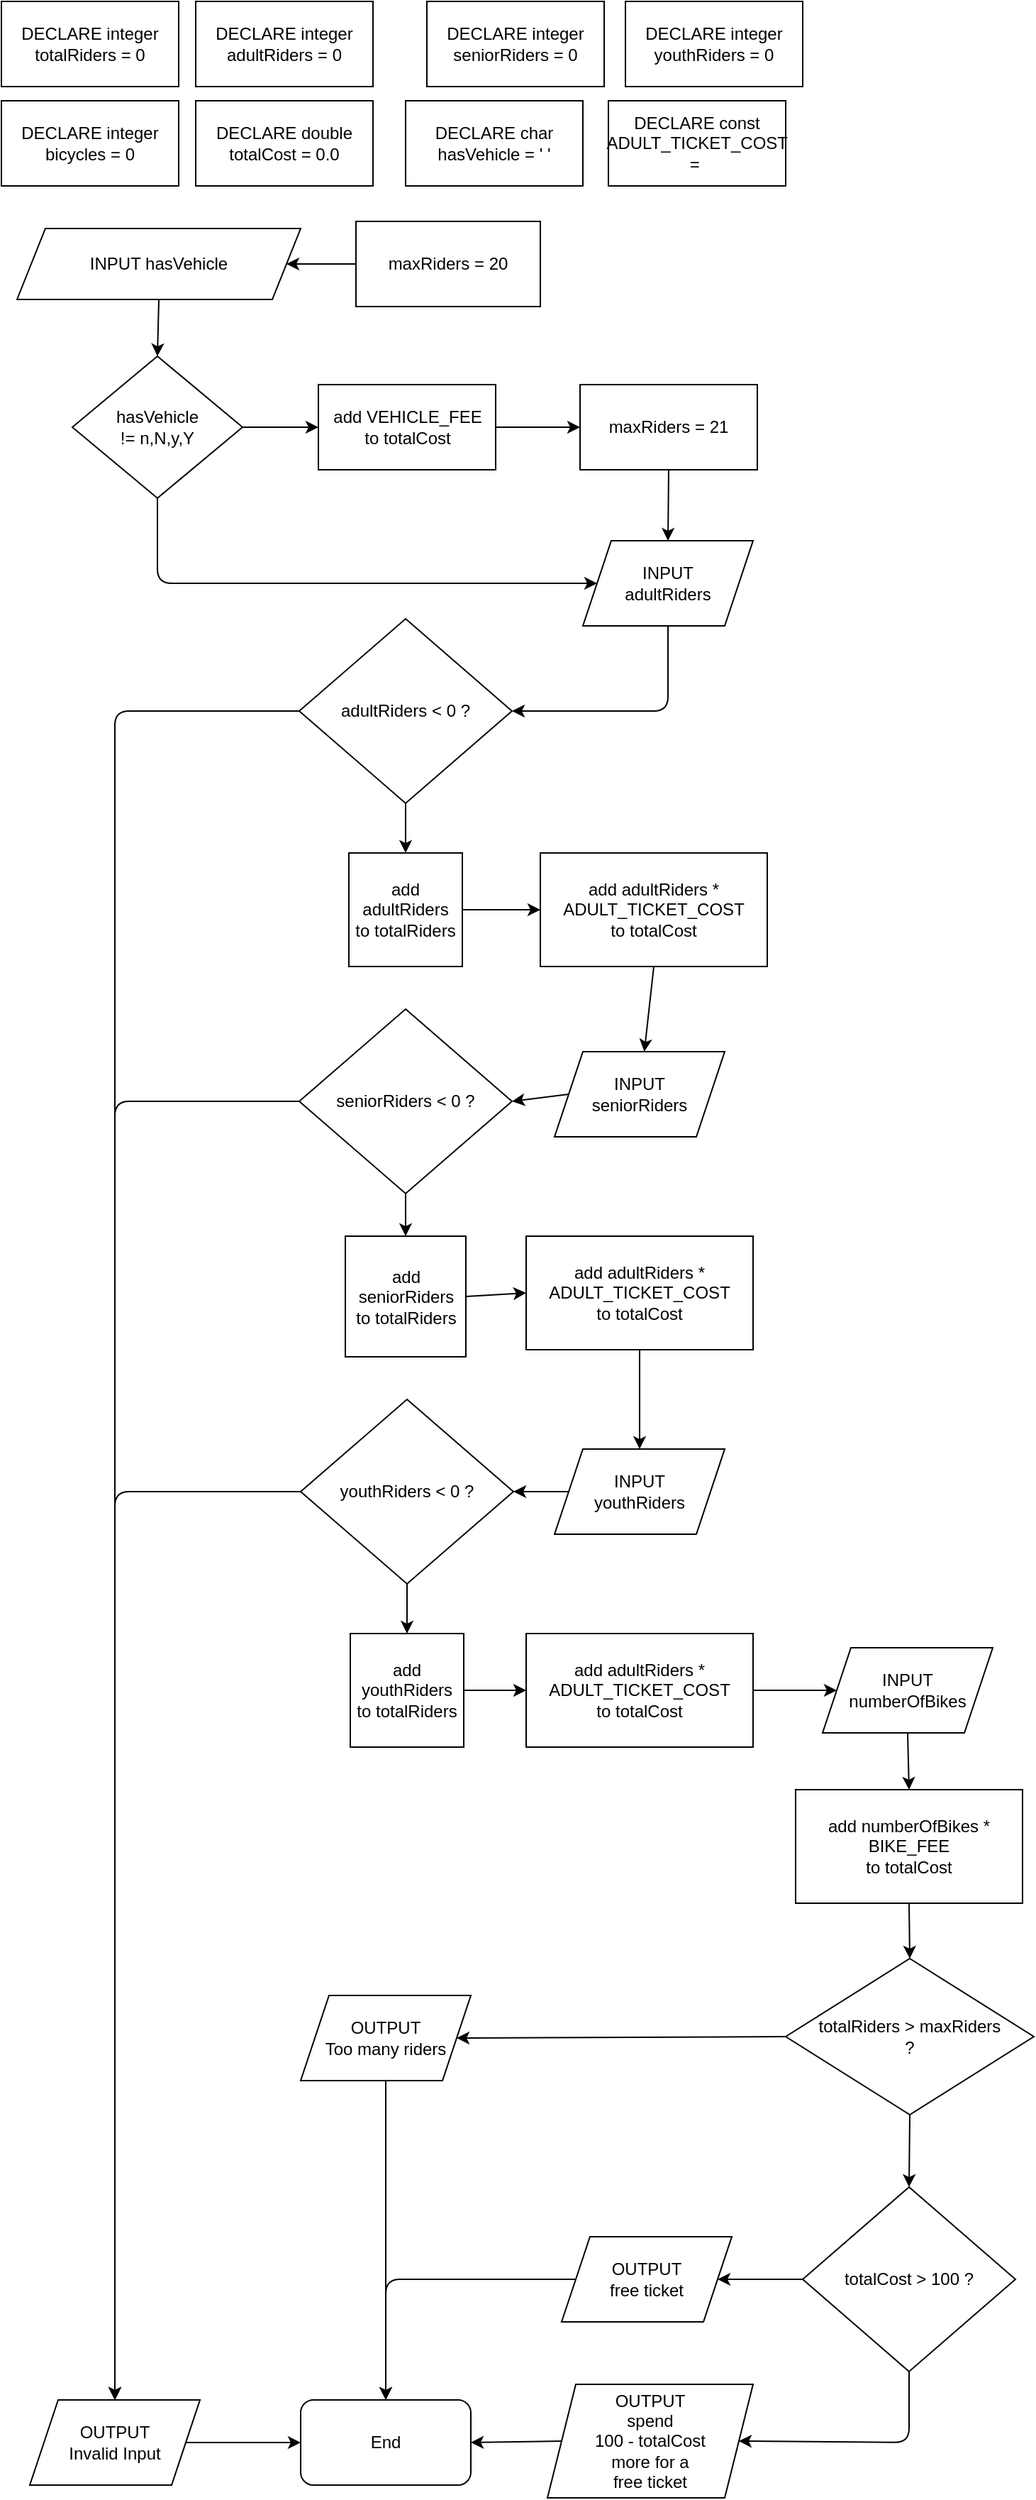 <mxfile>
    <diagram id="suBbTrV76N3hTZVjXGdF" name="Page-1">
        <mxGraphModel dx="1555" dy="1650" grid="1" gridSize="10" guides="1" tooltips="1" connect="1" arrows="1" fold="1" page="1" pageScale="1" pageWidth="850" pageHeight="1100" math="0" shadow="0">
            <root>
                <mxCell id="0"/>
                <mxCell id="1" parent="0"/>
                <mxCell id="122" style="edgeStyle=none;html=1;exitX=0.5;exitY=1;exitDx=0;exitDy=0;entryX=0.5;entryY=0;entryDx=0;entryDy=0;" edge="1" parent="1" source="3" target="4">
                    <mxGeometry relative="1" as="geometry"/>
                </mxCell>
                <mxCell id="3" value="INPUT hasVehicle" style="shape=parallelogram;perimeter=parallelogramPerimeter;whiteSpace=wrap;html=1;fixedSize=1;" parent="1" vertex="1">
                    <mxGeometry x="-539" y="40" width="200" height="50" as="geometry"/>
                </mxCell>
                <mxCell id="116" style="edgeStyle=none;html=1;exitX=0.5;exitY=1;exitDx=0;exitDy=0;entryX=0;entryY=0.5;entryDx=0;entryDy=0;" edge="1" parent="1" source="4" target="7">
                    <mxGeometry relative="1" as="geometry">
                        <Array as="points">
                            <mxPoint x="-440" y="290"/>
                        </Array>
                    </mxGeometry>
                </mxCell>
                <mxCell id="121" style="edgeStyle=none;html=1;exitX=1;exitY=0.5;exitDx=0;exitDy=0;entryX=0;entryY=0.5;entryDx=0;entryDy=0;" edge="1" parent="1" source="4" target="119">
                    <mxGeometry relative="1" as="geometry"/>
                </mxCell>
                <mxCell id="4" value="hasVehicle&lt;br&gt;!= n,N,y,Y" style="rhombus;whiteSpace=wrap;html=1;" parent="1" vertex="1">
                    <mxGeometry x="-500" y="130" width="120" height="100" as="geometry"/>
                </mxCell>
                <mxCell id="84" style="edgeStyle=none;html=1;exitX=1;exitY=0.5;exitDx=0;exitDy=0;entryX=0;entryY=0.5;entryDx=0;entryDy=0;" parent="1" source="5" target="83" edge="1">
                    <mxGeometry relative="1" as="geometry"/>
                </mxCell>
                <mxCell id="5" value="OUTPUT &lt;br&gt;Invalid Input" style="shape=parallelogram;perimeter=parallelogramPerimeter;whiteSpace=wrap;html=1;fixedSize=1;" parent="1" vertex="1">
                    <mxGeometry x="-530" y="1570" width="120" height="60" as="geometry"/>
                </mxCell>
                <mxCell id="56" style="edgeStyle=none;html=1;exitX=0.5;exitY=1;exitDx=0;exitDy=0;entryX=1;entryY=0.5;entryDx=0;entryDy=0;" parent="1" source="7" target="14" edge="1">
                    <mxGeometry relative="1" as="geometry">
                        <Array as="points">
                            <mxPoint x="-80" y="380"/>
                        </Array>
                    </mxGeometry>
                </mxCell>
                <mxCell id="7" value="INPUT &lt;br&gt;adultRiders" style="shape=parallelogram;perimeter=parallelogramPerimeter;whiteSpace=wrap;html=1;fixedSize=1;" parent="1" vertex="1">
                    <mxGeometry x="-140" y="260" width="120" height="60" as="geometry"/>
                </mxCell>
                <mxCell id="101" style="edgeStyle=none;html=1;exitX=1;exitY=0.5;exitDx=0;exitDy=0;entryX=0;entryY=0.5;entryDx=0;entryDy=0;" parent="1" source="13" target="60" edge="1">
                    <mxGeometry relative="1" as="geometry"/>
                </mxCell>
                <mxCell id="13" value="add adultRiders&lt;br&gt;to totalRiders" style="whiteSpace=wrap;html=1;aspect=fixed;" parent="1" vertex="1">
                    <mxGeometry x="-305" y="480" width="80" height="80" as="geometry"/>
                </mxCell>
                <mxCell id="32" style="edgeStyle=none;html=1;exitX=0.5;exitY=1;exitDx=0;exitDy=0;entryX=0.5;entryY=0;entryDx=0;entryDy=0;" parent="1" source="14" target="13" edge="1">
                    <mxGeometry relative="1" as="geometry"/>
                </mxCell>
                <mxCell id="33" style="edgeStyle=none;html=1;exitX=0;exitY=0.5;exitDx=0;exitDy=0;entryX=0.5;entryY=0;entryDx=0;entryDy=0;" parent="1" source="14" target="5" edge="1">
                    <mxGeometry relative="1" as="geometry">
                        <Array as="points">
                            <mxPoint x="-470" y="380"/>
                        </Array>
                    </mxGeometry>
                </mxCell>
                <mxCell id="14" value="adultRiders &amp;lt; 0 ?" style="rhombus;whiteSpace=wrap;html=1;" parent="1" vertex="1">
                    <mxGeometry x="-340" y="315" width="150" height="130" as="geometry"/>
                </mxCell>
                <mxCell id="104" style="edgeStyle=none;html=1;exitX=0;exitY=0.5;exitDx=0;exitDy=0;entryX=1;entryY=0.5;entryDx=0;entryDy=0;" parent="1" source="16" target="19" edge="1">
                    <mxGeometry relative="1" as="geometry"/>
                </mxCell>
                <mxCell id="16" value="INPUT&lt;br&gt;seniorRiders" style="shape=parallelogram;perimeter=parallelogramPerimeter;whiteSpace=wrap;html=1;fixedSize=1;" parent="1" vertex="1">
                    <mxGeometry x="-160" y="620" width="120" height="60" as="geometry"/>
                </mxCell>
                <mxCell id="105" style="edgeStyle=none;html=1;exitX=1;exitY=0.5;exitDx=0;exitDy=0;entryX=0;entryY=0.5;entryDx=0;entryDy=0;" parent="1" source="18" target="61" edge="1">
                    <mxGeometry relative="1" as="geometry"/>
                </mxCell>
                <mxCell id="18" value="add seniorRiders&lt;br&gt;to totalRiders" style="whiteSpace=wrap;html=1;aspect=fixed;" parent="1" vertex="1">
                    <mxGeometry x="-307.5" y="750" width="85" height="85" as="geometry"/>
                </mxCell>
                <mxCell id="38" style="edgeStyle=none;html=1;exitX=0;exitY=0.5;exitDx=0;exitDy=0;entryX=0.5;entryY=0;entryDx=0;entryDy=0;" parent="1" source="19" target="5" edge="1">
                    <mxGeometry relative="1" as="geometry">
                        <Array as="points">
                            <mxPoint x="-470" y="655"/>
                        </Array>
                    </mxGeometry>
                </mxCell>
                <mxCell id="50" style="edgeStyle=none;html=1;exitX=0.5;exitY=1;exitDx=0;exitDy=0;entryX=0.5;entryY=0;entryDx=0;entryDy=0;" parent="1" source="19" target="18" edge="1">
                    <mxGeometry relative="1" as="geometry"/>
                </mxCell>
                <mxCell id="19" value="seniorRiders &amp;lt; 0 ?" style="rhombus;whiteSpace=wrap;html=1;" parent="1" vertex="1">
                    <mxGeometry x="-340" y="590" width="150" height="130" as="geometry"/>
                </mxCell>
                <mxCell id="39" style="edgeStyle=none;html=1;exitX=0;exitY=0.5;exitDx=0;exitDy=0;entryX=0.5;entryY=0;entryDx=0;entryDy=0;" parent="1" source="23" target="5" edge="1">
                    <mxGeometry relative="1" as="geometry">
                        <mxPoint x="-470" y="1210.0" as="targetPoint"/>
                        <mxPoint x="-285" y="945.0" as="sourcePoint"/>
                        <Array as="points">
                            <mxPoint x="-470" y="930"/>
                        </Array>
                    </mxGeometry>
                </mxCell>
                <mxCell id="52" style="edgeStyle=none;html=1;exitX=0.5;exitY=1;exitDx=0;exitDy=0;entryX=0.5;entryY=0;entryDx=0;entryDy=0;" parent="1" source="23" target="24" edge="1">
                    <mxGeometry relative="1" as="geometry"/>
                </mxCell>
                <mxCell id="23" value="youthRiders &amp;lt; 0 ?" style="rhombus;whiteSpace=wrap;html=1;" parent="1" vertex="1">
                    <mxGeometry x="-339" y="865" width="150" height="130" as="geometry"/>
                </mxCell>
                <mxCell id="79" style="edgeStyle=none;html=1;exitX=1;exitY=0.5;exitDx=0;exitDy=0;entryX=0;entryY=0.5;entryDx=0;entryDy=0;" parent="1" source="24" target="62" edge="1">
                    <mxGeometry relative="1" as="geometry"/>
                </mxCell>
                <mxCell id="24" value="add youthRiders&lt;br&gt;to totalRiders" style="whiteSpace=wrap;html=1;aspect=fixed;" parent="1" vertex="1">
                    <mxGeometry x="-304" y="1030" width="80" height="80" as="geometry"/>
                </mxCell>
                <mxCell id="107" style="edgeStyle=none;html=1;exitX=0;exitY=0.5;exitDx=0;exitDy=0;entryX=1;entryY=0.5;entryDx=0;entryDy=0;" parent="1" source="53" target="23" edge="1">
                    <mxGeometry relative="1" as="geometry"/>
                </mxCell>
                <mxCell id="53" value="INPUT &lt;br&gt;youthRiders" style="shape=parallelogram;perimeter=parallelogramPerimeter;whiteSpace=wrap;html=1;fixedSize=1;" parent="1" vertex="1">
                    <mxGeometry x="-160" y="900" width="120" height="60" as="geometry"/>
                </mxCell>
                <mxCell id="81" style="edgeStyle=none;html=1;exitX=0.5;exitY=1;exitDx=0;exitDy=0;entryX=0.5;entryY=0;entryDx=0;entryDy=0;" parent="1" source="54" target="64" edge="1">
                    <mxGeometry relative="1" as="geometry"/>
                </mxCell>
                <mxCell id="54" value="INPUT &lt;br&gt;numberOfBikes" style="shape=parallelogram;perimeter=parallelogramPerimeter;whiteSpace=wrap;html=1;fixedSize=1;" parent="1" vertex="1">
                    <mxGeometry x="29" y="1040" width="120" height="60" as="geometry"/>
                </mxCell>
                <mxCell id="102" style="edgeStyle=none;html=1;exitX=0.5;exitY=1;exitDx=0;exitDy=0;" parent="1" source="60" target="16" edge="1">
                    <mxGeometry relative="1" as="geometry"/>
                </mxCell>
                <mxCell id="60" value="&lt;span&gt;add adultRiders * ADULT_TICKET_COST&lt;/span&gt;&lt;br&gt;&lt;span&gt;to totalCost&lt;/span&gt;" style="rounded=0;whiteSpace=wrap;html=1;" parent="1" vertex="1">
                    <mxGeometry x="-170" y="480" width="160" height="80" as="geometry"/>
                </mxCell>
                <mxCell id="106" style="edgeStyle=none;html=1;exitX=0.5;exitY=1;exitDx=0;exitDy=0;entryX=0.5;entryY=0;entryDx=0;entryDy=0;" parent="1" source="61" target="53" edge="1">
                    <mxGeometry relative="1" as="geometry">
                        <mxPoint x="-100" y="900" as="targetPoint"/>
                    </mxGeometry>
                </mxCell>
                <mxCell id="61" value="&lt;span&gt;add adultRiders * ADULT_TICKET_COST&lt;/span&gt;&lt;br&gt;&lt;span&gt;to totalCost&lt;/span&gt;" style="rounded=0;whiteSpace=wrap;html=1;" parent="1" vertex="1">
                    <mxGeometry x="-180" y="750" width="160" height="80" as="geometry"/>
                </mxCell>
                <mxCell id="80" style="edgeStyle=none;html=1;exitX=1;exitY=0.5;exitDx=0;exitDy=0;entryX=0;entryY=0.5;entryDx=0;entryDy=0;" parent="1" source="62" target="54" edge="1">
                    <mxGeometry relative="1" as="geometry"/>
                </mxCell>
                <mxCell id="62" value="&lt;span&gt;add adultRiders * ADULT_TICKET_COST&lt;/span&gt;&lt;br&gt;&lt;span&gt;to totalCost&lt;/span&gt;" style="rounded=0;whiteSpace=wrap;html=1;" parent="1" vertex="1">
                    <mxGeometry x="-180" y="1030" width="160" height="80" as="geometry"/>
                </mxCell>
                <mxCell id="109" style="edgeStyle=none;html=1;exitX=0.5;exitY=1;exitDx=0;exitDy=0;entryX=0.5;entryY=0;entryDx=0;entryDy=0;" edge="1" parent="1" source="64" target="65">
                    <mxGeometry relative="1" as="geometry"/>
                </mxCell>
                <mxCell id="64" value="&lt;span&gt;add numberOfBikes * BIKE_FEE&lt;/span&gt;&lt;br&gt;&lt;span&gt;to totalCost&lt;/span&gt;" style="rounded=0;whiteSpace=wrap;html=1;" parent="1" vertex="1">
                    <mxGeometry x="10" y="1140" width="160" height="80" as="geometry"/>
                </mxCell>
                <mxCell id="95" style="edgeStyle=none;html=1;exitX=0;exitY=0.5;exitDx=0;exitDy=0;entryX=1;entryY=0.5;entryDx=0;entryDy=0;" parent="1" source="65" target="66" edge="1">
                    <mxGeometry relative="1" as="geometry"/>
                </mxCell>
                <mxCell id="100" style="edgeStyle=none;html=1;exitX=0.5;exitY=1;exitDx=0;exitDy=0;entryX=0.5;entryY=0;entryDx=0;entryDy=0;" parent="1" source="65" target="76" edge="1">
                    <mxGeometry relative="1" as="geometry"/>
                </mxCell>
                <mxCell id="65" value="totalRiders &amp;gt; maxRiders&lt;br&gt;?" style="rhombus;whiteSpace=wrap;html=1;" parent="1" vertex="1">
                    <mxGeometry x="3" y="1259" width="175" height="110" as="geometry"/>
                </mxCell>
                <mxCell id="94" style="edgeStyle=none;html=1;exitX=0.5;exitY=1;exitDx=0;exitDy=0;entryX=0.5;entryY=0;entryDx=0;entryDy=0;" parent="1" source="66" target="83" edge="1">
                    <mxGeometry relative="1" as="geometry"/>
                </mxCell>
                <mxCell id="66" value="OUTPUT&lt;br&gt;Too many riders" style="shape=parallelogram;perimeter=parallelogramPerimeter;whiteSpace=wrap;html=1;fixedSize=1;" parent="1" vertex="1">
                    <mxGeometry x="-339" y="1285" width="120" height="60" as="geometry"/>
                </mxCell>
                <mxCell id="96" style="edgeStyle=none;html=1;exitX=0;exitY=0.5;exitDx=0;exitDy=0;entryX=0.5;entryY=0;entryDx=0;entryDy=0;" parent="1" source="75" target="83" edge="1">
                    <mxGeometry relative="1" as="geometry">
                        <Array as="points">
                            <mxPoint x="-279" y="1485"/>
                        </Array>
                    </mxGeometry>
                </mxCell>
                <mxCell id="75" value="OUTPUT&lt;br&gt;free ticket" style="shape=parallelogram;perimeter=parallelogramPerimeter;whiteSpace=wrap;html=1;fixedSize=1;" parent="1" vertex="1">
                    <mxGeometry x="-155" y="1455" width="120" height="60" as="geometry"/>
                </mxCell>
                <mxCell id="92" style="edgeStyle=none;html=1;exitX=0.5;exitY=1;exitDx=0;exitDy=0;entryX=1;entryY=0.5;entryDx=0;entryDy=0;" parent="1" source="76" target="82" edge="1">
                    <mxGeometry relative="1" as="geometry">
                        <Array as="points">
                            <mxPoint x="90" y="1600"/>
                        </Array>
                    </mxGeometry>
                </mxCell>
                <mxCell id="93" style="edgeStyle=none;html=1;exitX=0;exitY=0.5;exitDx=0;exitDy=0;entryX=1;entryY=0.5;entryDx=0;entryDy=0;" parent="1" source="76" target="75" edge="1">
                    <mxGeometry relative="1" as="geometry"/>
                </mxCell>
                <mxCell id="76" value="totalCost &amp;gt; 100 ?" style="rhombus;whiteSpace=wrap;html=1;" parent="1" vertex="1">
                    <mxGeometry x="15" y="1420" width="150" height="130" as="geometry"/>
                </mxCell>
                <mxCell id="86" style="edgeStyle=none;html=1;exitX=0;exitY=0.5;exitDx=0;exitDy=0;entryX=1;entryY=0.5;entryDx=0;entryDy=0;" parent="1" source="82" target="83" edge="1">
                    <mxGeometry relative="1" as="geometry"/>
                </mxCell>
                <mxCell id="82" value="OUTPUT &lt;br&gt;spend&lt;br&gt;100 - totalCost&lt;br&gt;more for a&lt;br&gt;free ticket" style="shape=parallelogram;perimeter=parallelogramPerimeter;whiteSpace=wrap;html=1;fixedSize=1;" parent="1" vertex="1">
                    <mxGeometry x="-165" y="1559" width="145" height="80" as="geometry"/>
                </mxCell>
                <mxCell id="83" value="End" style="rounded=1;whiteSpace=wrap;html=1;" parent="1" vertex="1">
                    <mxGeometry x="-339" y="1570" width="120" height="60" as="geometry"/>
                </mxCell>
                <mxCell id="112" style="edgeStyle=none;html=1;exitX=0.5;exitY=1;exitDx=0;exitDy=0;entryX=0.5;entryY=0;entryDx=0;entryDy=0;" edge="1" parent="1" source="110" target="7">
                    <mxGeometry relative="1" as="geometry"/>
                </mxCell>
                <mxCell id="110" value="maxRiders = 21" style="rounded=0;whiteSpace=wrap;html=1;" vertex="1" parent="1">
                    <mxGeometry x="-142" y="150" width="125" height="60" as="geometry"/>
                </mxCell>
                <mxCell id="123" style="edgeStyle=none;html=1;exitX=0;exitY=0.5;exitDx=0;exitDy=0;entryX=1;entryY=0.5;entryDx=0;entryDy=0;" edge="1" parent="1" source="115" target="3">
                    <mxGeometry relative="1" as="geometry"/>
                </mxCell>
                <mxCell id="115" value="maxRiders = 20" style="rounded=0;whiteSpace=wrap;html=1;" vertex="1" parent="1">
                    <mxGeometry x="-300" y="35" width="130" height="60" as="geometry"/>
                </mxCell>
                <mxCell id="118" value="DECLARE integer&lt;br&gt;totalRiders = 0" style="rounded=0;whiteSpace=wrap;html=1;" vertex="1" parent="1">
                    <mxGeometry x="-550" y="-120" width="125" height="60" as="geometry"/>
                </mxCell>
                <mxCell id="120" style="edgeStyle=none;html=1;exitX=1;exitY=0.5;exitDx=0;exitDy=0;entryX=0;entryY=0.5;entryDx=0;entryDy=0;" edge="1" parent="1" source="119" target="110">
                    <mxGeometry relative="1" as="geometry"/>
                </mxCell>
                <mxCell id="119" value="add VEHICLE_FEE &lt;br&gt;to totalCost" style="rounded=0;whiteSpace=wrap;html=1;" vertex="1" parent="1">
                    <mxGeometry x="-326.5" y="150" width="125" height="60" as="geometry"/>
                </mxCell>
                <mxCell id="124" value="DECLARE integer&lt;br&gt;adultRiders = 0" style="rounded=0;whiteSpace=wrap;html=1;" vertex="1" parent="1">
                    <mxGeometry x="-413" y="-120" width="125" height="60" as="geometry"/>
                </mxCell>
                <mxCell id="125" value="DECLARE integer&lt;br&gt;seniorRiders = 0" style="rounded=0;whiteSpace=wrap;html=1;" vertex="1" parent="1">
                    <mxGeometry x="-250" y="-120" width="125" height="60" as="geometry"/>
                </mxCell>
                <mxCell id="126" value="DECLARE integer&lt;br&gt;youthRiders = 0" style="rounded=0;whiteSpace=wrap;html=1;" vertex="1" parent="1">
                    <mxGeometry x="-110" y="-120" width="125" height="60" as="geometry"/>
                </mxCell>
                <mxCell id="127" value="DECLARE integer&lt;br&gt;bicycles = 0" style="rounded=0;whiteSpace=wrap;html=1;" vertex="1" parent="1">
                    <mxGeometry x="-550" y="-50" width="125" height="60" as="geometry"/>
                </mxCell>
                <mxCell id="128" value="DECLARE double&lt;br&gt;totalCost = 0.0" style="rounded=0;whiteSpace=wrap;html=1;" vertex="1" parent="1">
                    <mxGeometry x="-413" y="-50" width="125" height="60" as="geometry"/>
                </mxCell>
                <mxCell id="129" value="DECLARE char&lt;br&gt;hasVehicle = ' '" style="rounded=0;whiteSpace=wrap;html=1;" vertex="1" parent="1">
                    <mxGeometry x="-265" y="-50" width="125" height="60" as="geometry"/>
                </mxCell>
                <mxCell id="130" value="DECLARE const&lt;br&gt;ADULT_TICKET_COST =&amp;nbsp;" style="rounded=0;whiteSpace=wrap;html=1;" vertex="1" parent="1">
                    <mxGeometry x="-122" y="-50" width="125" height="60" as="geometry"/>
                </mxCell>
            </root>
        </mxGraphModel>
    </diagram>
</mxfile>